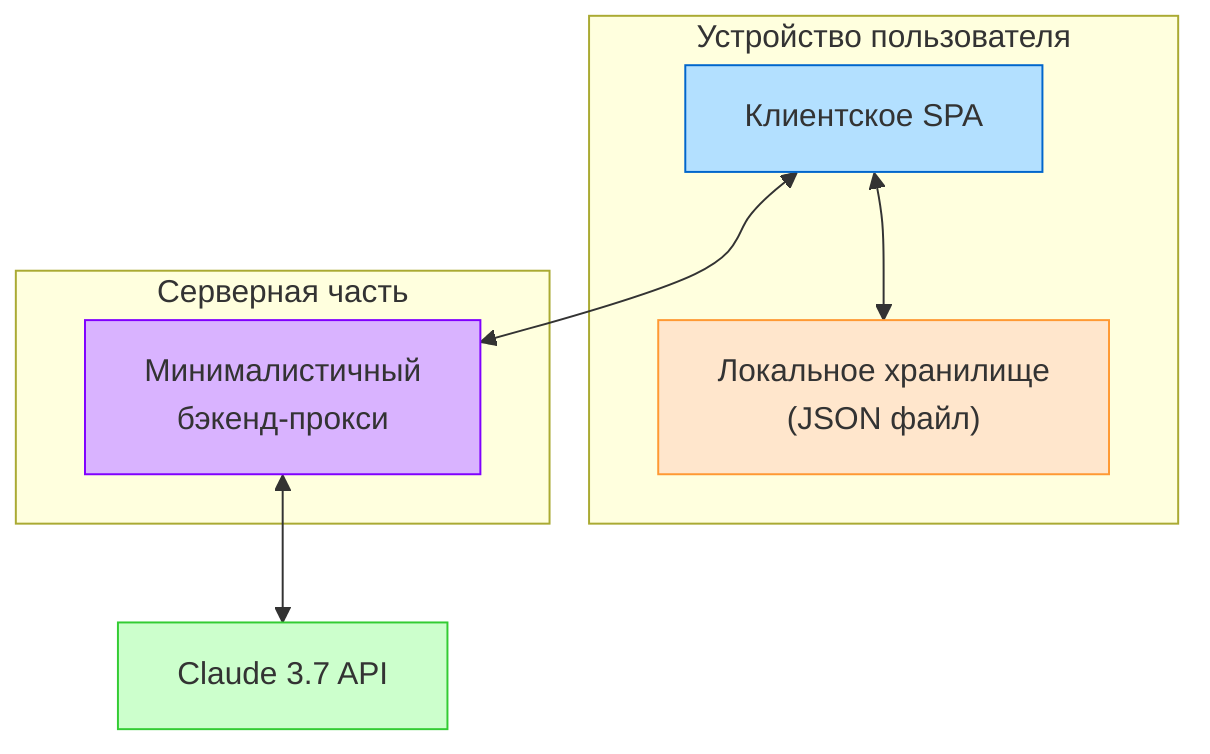flowchart TB
    subgraph Client["Устройство пользователя"]
        SPA["Клиентское SPA"]
        LocalDB["Локальное хранилище\n(JSON файл)"]
        SPA <--> LocalDB
    end
    
    subgraph Server["Серверная часть"]
        Proxy["Минималистичный\nбэкенд-прокси"]
    end
    
    SPA <--> Proxy
    Proxy <--> Claude["Claude 3.7 API"]
    
    style SPA fill:#b3e0ff,stroke:#0066cc
    style LocalDB fill:#ffe6cc,stroke:#ff9933
    style Proxy fill:#d9b3ff,stroke:#8000ff
    style Claude fill:#ccffcc,stroke:#33cc33